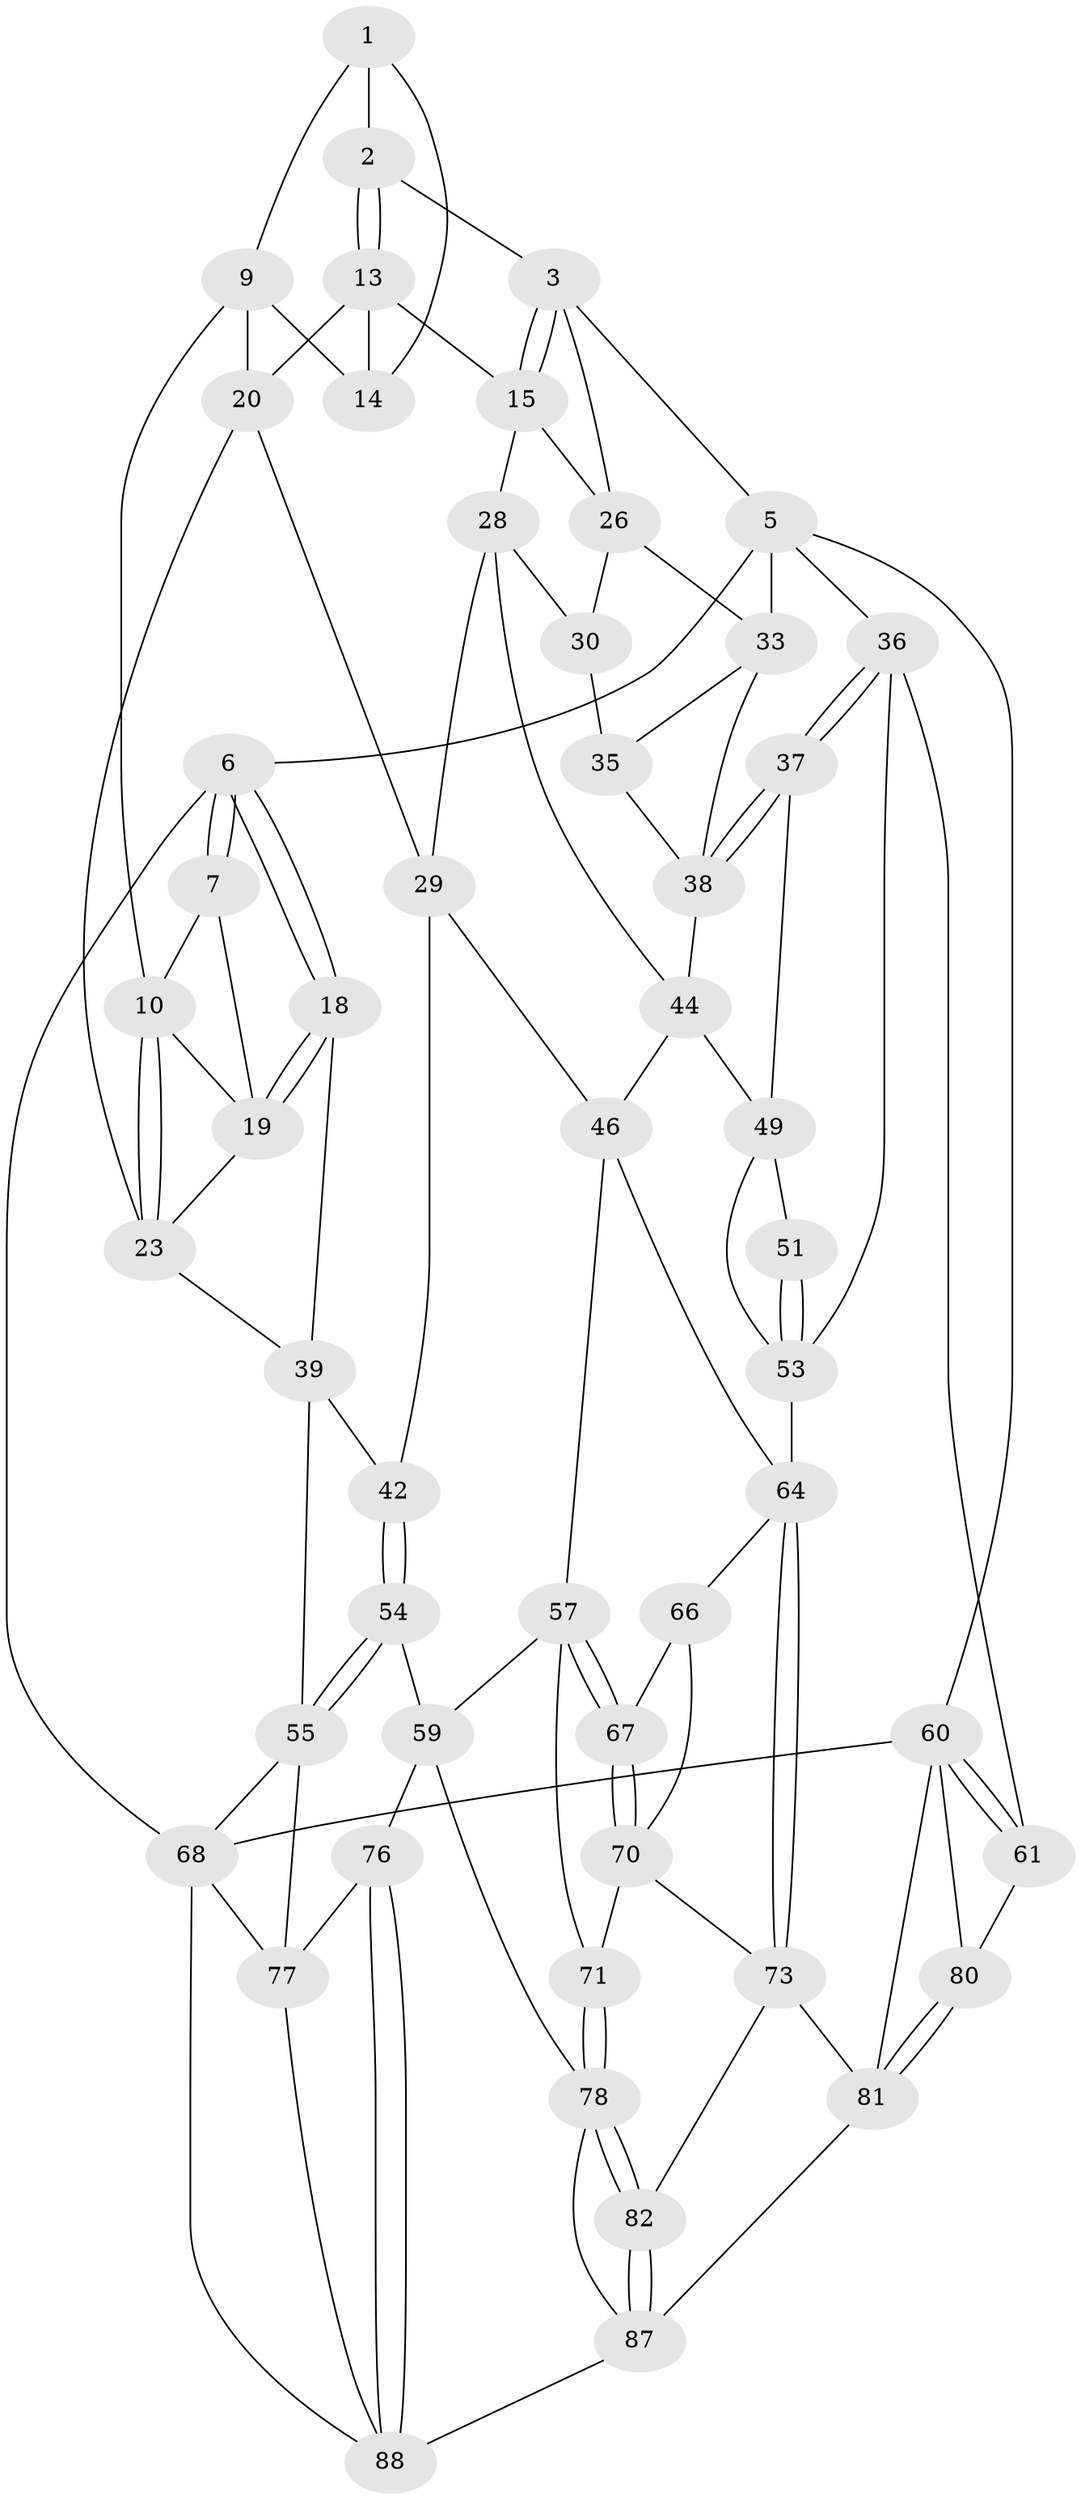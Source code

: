 // Generated by graph-tools (version 1.1) at 2025/52/02/27/25 19:52:36]
// undirected, 52 vertices, 116 edges
graph export_dot {
graph [start="1"]
  node [color=gray90,style=filled];
  1 [pos="+0.25619796248170335+0",super="+8"];
  2 [pos="+0.4876459081551084+0"];
  3 [pos="+0.59153617084586+0",super="+4"];
  5 [pos="+1+0",super="+32"];
  6 [pos="+0+0"];
  7 [pos="+0.10200009372371226+0",super="+12"];
  9 [pos="+0.23215411202720143+0.09288858615164766",super="+21"];
  10 [pos="+0.2076771279832397+0.10633602350762941",super="+11"];
  13 [pos="+0.4750181047263301+0",super="+17"];
  14 [pos="+0.4057137229475376+0.03834628487522838"];
  15 [pos="+0.6195256590438175+0.1635806002595141",super="+16"];
  18 [pos="+0+0.17740338864359403"];
  19 [pos="+0+0.16764862920118226",super="+22"];
  20 [pos="+0.3951248249441169+0.1922705113582627",super="+25"];
  23 [pos="+0.16742087147257104+0.24881884281327676",super="+24"];
  26 [pos="+0.766989700628776+0.15678248167942704",super="+27"];
  28 [pos="+0.5207873726786532+0.3572185736434059",super="+31"];
  29 [pos="+0.4208355218547164+0.33675773553749383",super="+41"];
  30 [pos="+0.6934943088142113+0.2595448232021204"];
  33 [pos="+0.81630855238886+0.22039755137033493",super="+34"];
  35 [pos="+0.7512286648544579+0.33555200601391716"];
  36 [pos="+1+0.48591619770861544",super="+52"];
  37 [pos="+0.9906980068497666+0.4623688527497874",super="+48"];
  38 [pos="+0.9198482794170344+0.42261468572484684",super="+43"];
  39 [pos="+0.14177191562353417+0.38971295273033174",super="+40"];
  42 [pos="+0.20252606238250032+0.4549234697137779"];
  44 [pos="+0.6215878171159674+0.4668400602507314",super="+45"];
  46 [pos="+0.5499929055213102+0.569807081715431",super="+47"];
  49 [pos="+0.6388617414863742+0.5111824062566943",super="+50"];
  51 [pos="+0.7801305289707227+0.5841324872133596"];
  53 [pos="+0.826532239506041+0.6306084001625585",super="+63"];
  54 [pos="+0.15799426340678577+0.6293993458376177"];
  55 [pos="+0+0.6721502399222542",super="+56"];
  57 [pos="+0.35723201081084155+0.6337304019127702",super="+58"];
  59 [pos="+0.2083349190738976+0.6753012904145945",super="+75"];
  60 [pos="+1+1",super="+85"];
  61 [pos="+1+0.6334946595001477",super="+62"];
  64 [pos="+0.7338673328973964+0.7146050664712499",super="+65"];
  66 [pos="+0.5095173394475805+0.6969225531647745"];
  67 [pos="+0.47059280540122145+0.6965775114643815"];
  68 [pos="+0+1",super="+69"];
  70 [pos="+0.3770883003693488+0.7728768744733645",super="+72"];
  71 [pos="+0.3698575156630658+0.7748022681861919"];
  73 [pos="+0.738563066934897+0.7418776895192833",super="+74"];
  76 [pos="+0.15836154775532388+0.8641382422085396"];
  77 [pos="+0.019723864068735674+0.7556812773539933",super="+83"];
  78 [pos="+0.31262176768485006+0.8763026620676795",super="+79"];
  80 [pos="+0.8596650008404982+0.7851896900106545",super="+84"];
  81 [pos="+0.8384978210129886+0.7955342957899983",super="+86"];
  82 [pos="+0.5728554201907078+0.9555785963652984"];
  87 [pos="+0.6302094715868942+1",super="+89"];
  88 [pos="+0.13091068222455884+0.9082650654179109",super="+90"];
  1 -- 2;
  1 -- 9;
  1 -- 14;
  2 -- 3;
  2 -- 13;
  2 -- 13;
  3 -- 15;
  3 -- 15;
  3 -- 26;
  3 -- 5;
  5 -- 6;
  5 -- 60;
  5 -- 33;
  5 -- 36;
  6 -- 7;
  6 -- 7;
  6 -- 18;
  6 -- 18;
  6 -- 68;
  7 -- 10;
  7 -- 19;
  9 -- 10;
  9 -- 20;
  9 -- 14;
  10 -- 23;
  10 -- 23;
  10 -- 19;
  13 -- 14;
  13 -- 20;
  13 -- 15;
  15 -- 28;
  15 -- 26;
  18 -- 19;
  18 -- 19;
  18 -- 39;
  19 -- 23;
  20 -- 29;
  20 -- 23;
  23 -- 39;
  26 -- 33;
  26 -- 30;
  28 -- 29;
  28 -- 30;
  28 -- 44;
  29 -- 42;
  29 -- 46;
  30 -- 35;
  33 -- 35;
  33 -- 38;
  35 -- 38;
  36 -- 37;
  36 -- 37;
  36 -- 53;
  36 -- 61;
  37 -- 38;
  37 -- 38;
  37 -- 49;
  38 -- 44;
  39 -- 42;
  39 -- 55;
  42 -- 54;
  42 -- 54;
  44 -- 49;
  44 -- 46;
  46 -- 64;
  46 -- 57;
  49 -- 51;
  49 -- 53;
  51 -- 53;
  51 -- 53;
  53 -- 64;
  54 -- 55;
  54 -- 55;
  54 -- 59;
  55 -- 77;
  55 -- 68;
  57 -- 67;
  57 -- 67;
  57 -- 59;
  57 -- 71;
  59 -- 76;
  59 -- 78;
  60 -- 61;
  60 -- 61;
  60 -- 68;
  60 -- 80;
  60 -- 81;
  61 -- 80 [weight=2];
  64 -- 73;
  64 -- 73;
  64 -- 66;
  66 -- 67;
  66 -- 70;
  67 -- 70;
  67 -- 70;
  68 -- 77;
  68 -- 88;
  70 -- 71;
  70 -- 73;
  71 -- 78;
  71 -- 78;
  73 -- 81;
  73 -- 82;
  76 -- 77;
  76 -- 88;
  76 -- 88;
  77 -- 88;
  78 -- 82;
  78 -- 82;
  78 -- 87;
  80 -- 81;
  80 -- 81;
  81 -- 87;
  82 -- 87;
  82 -- 87;
  87 -- 88;
}
